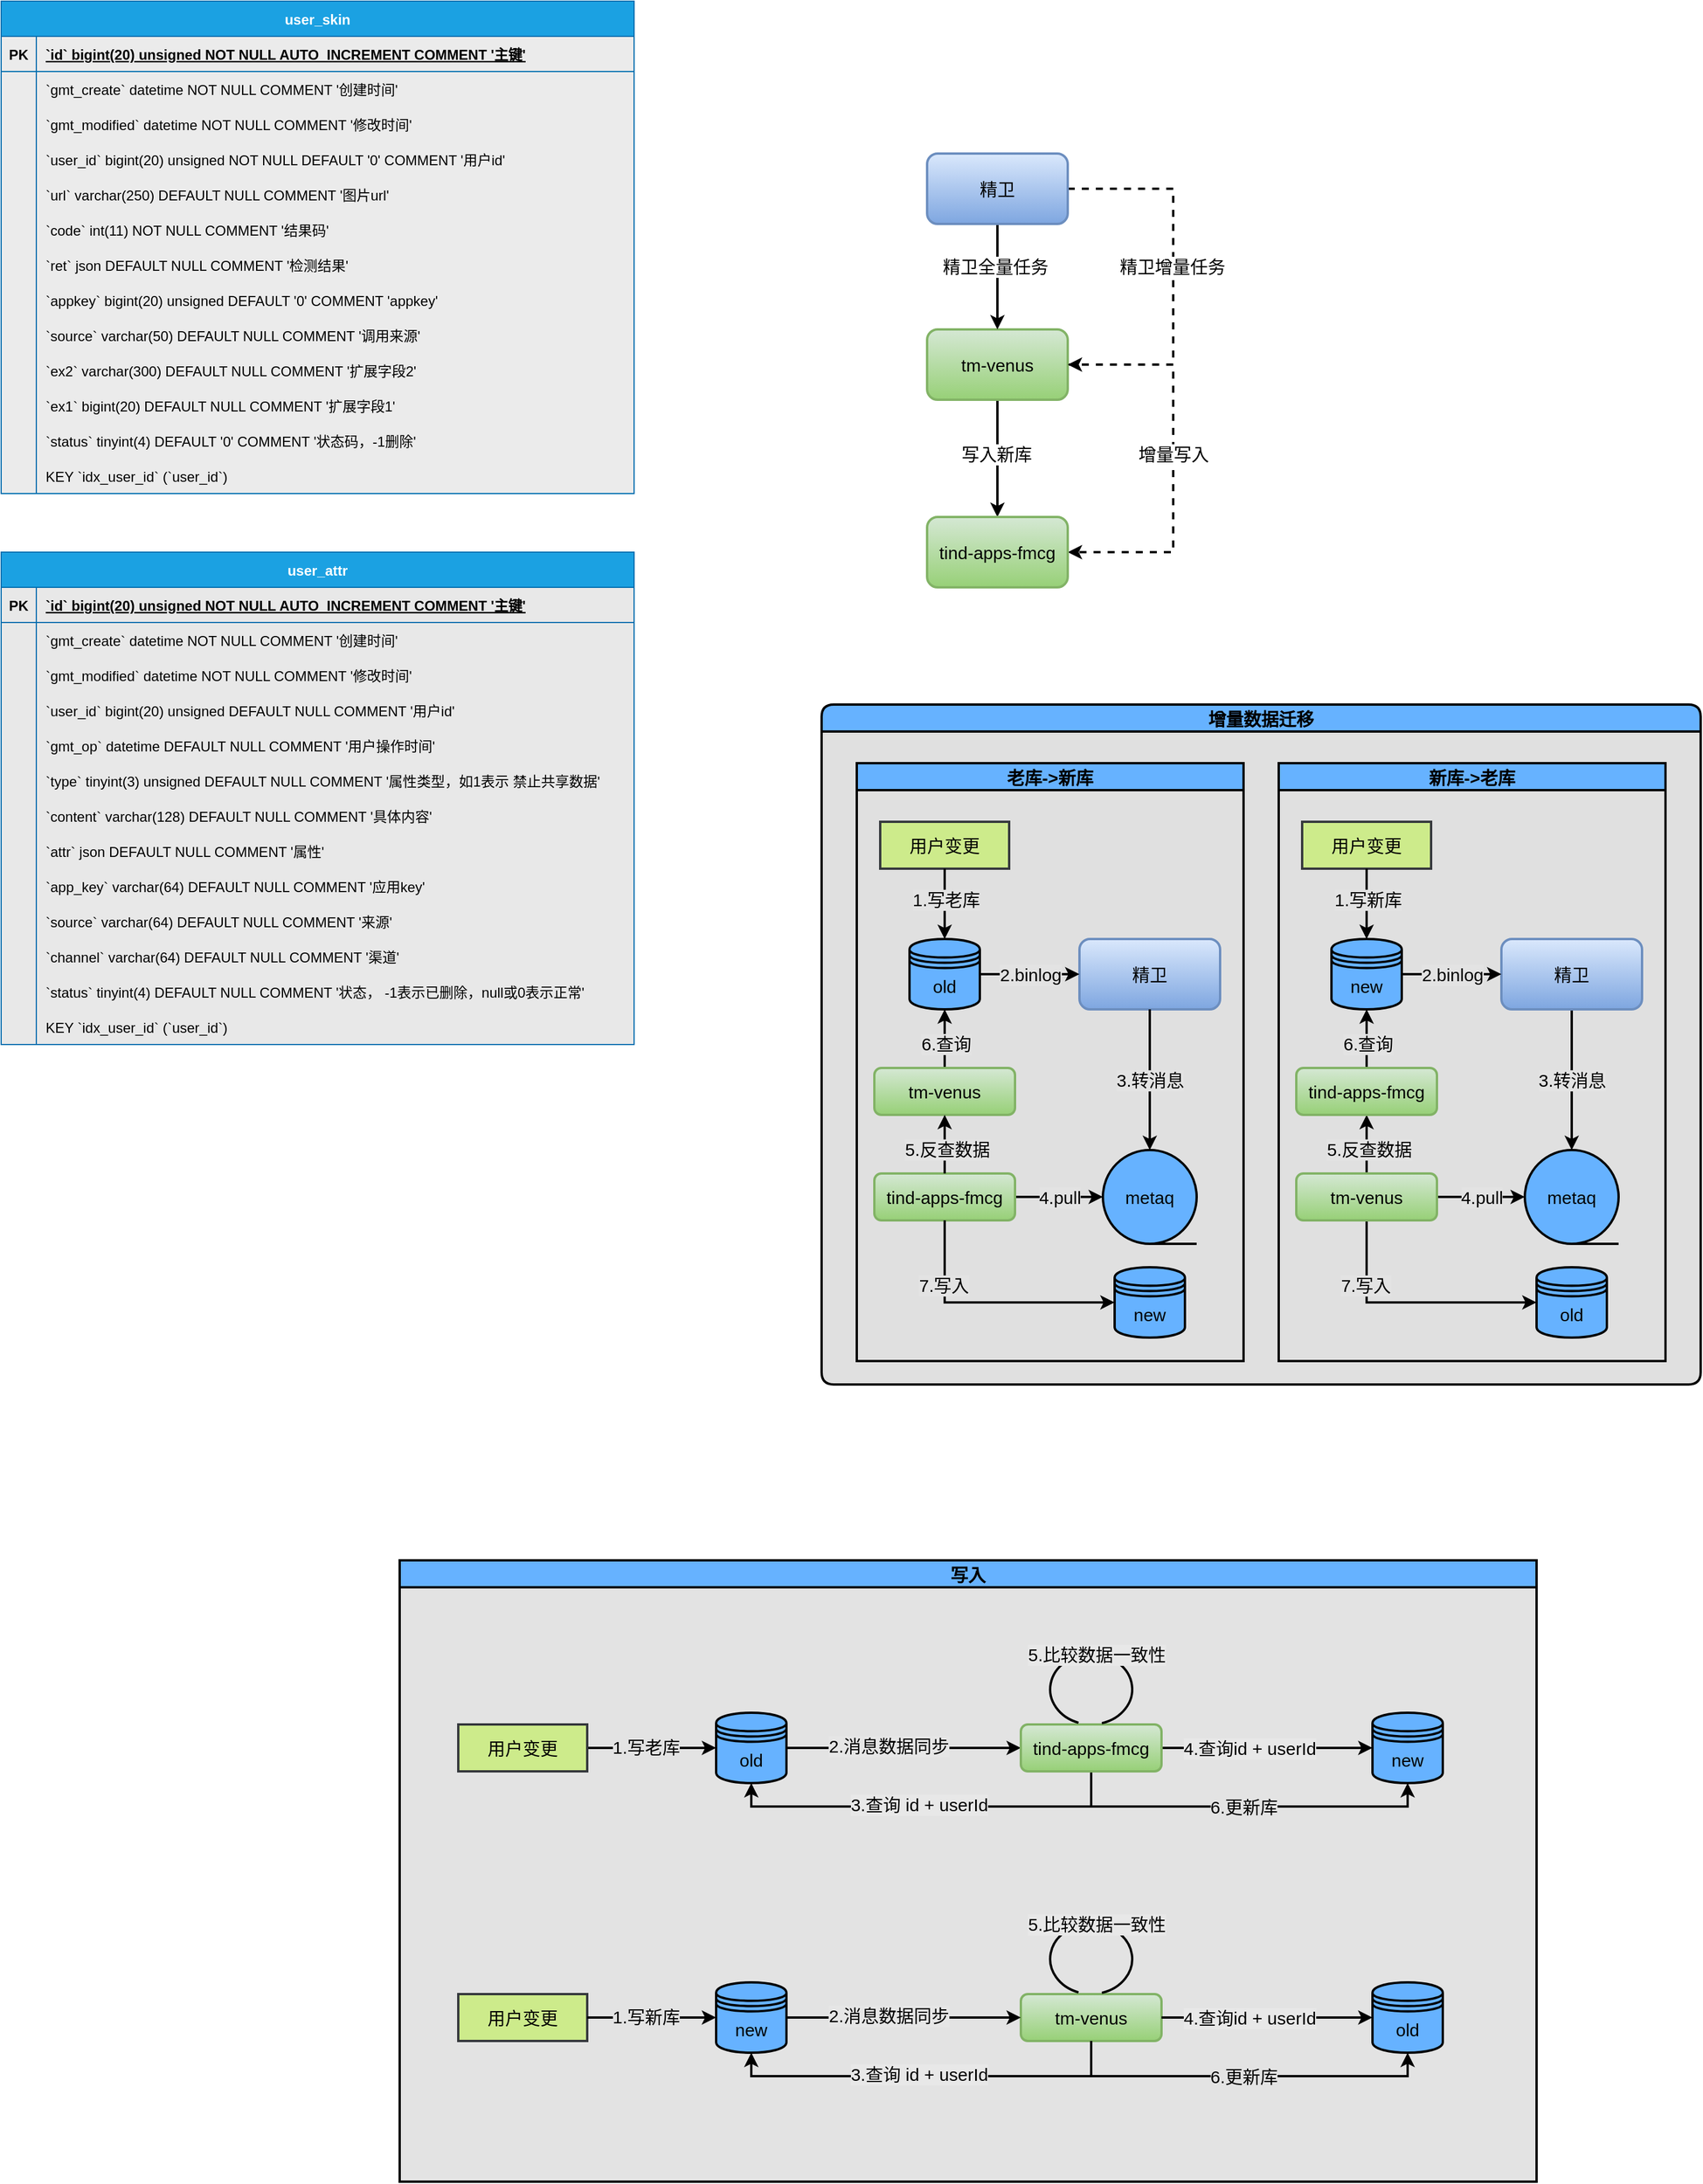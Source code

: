 <mxfile version="20.8.16" type="device"><diagram name="第 1 页" id="UVFVnEWnqxfNM4fG7P1Z"><mxGraphModel dx="2060" dy="1200" grid="1" gridSize="10" guides="1" tooltips="1" connect="1" arrows="1" fold="1" page="1" pageScale="1" pageWidth="2200" pageHeight="2920" math="0" shadow="0"><root><mxCell id="0"/><mxCell id="1" parent="0"/><mxCell id="ZS7kRVF4dnS4a9e30lrD-117" style="edgeStyle=orthogonalEdgeStyle;rounded=0;sketch=0;hachureGap=4;jiggle=2;curveFitting=1;orthogonalLoop=1;jettySize=auto;html=1;exitX=0.5;exitY=1;exitDx=0;exitDy=0;strokeWidth=2;fontFamily=Helvetica;fontSize=15;" edge="1" parent="1" source="ZS7kRVF4dnS4a9e30lrD-30" target="ZS7kRVF4dnS4a9e30lrD-115"><mxGeometry relative="1" as="geometry"/></mxCell><mxCell id="ZS7kRVF4dnS4a9e30lrD-119" value="写入新库" style="edgeLabel;html=1;align=center;verticalAlign=middle;resizable=0;points=[];fontSize=15;fontFamily=Helvetica;" vertex="1" connectable="0" parent="ZS7kRVF4dnS4a9e30lrD-117"><mxGeometry x="-0.08" y="-1" relative="1" as="geometry"><mxPoint as="offset"/></mxGeometry></mxCell><mxCell id="ZS7kRVF4dnS4a9e30lrD-126" style="edgeStyle=orthogonalEdgeStyle;rounded=0;sketch=0;hachureGap=4;jiggle=2;curveFitting=1;orthogonalLoop=1;jettySize=auto;html=1;entryX=1;entryY=0.5;entryDx=0;entryDy=0;strokeWidth=2;fontFamily=Helvetica;fontSize=15;elbow=vertical;dashed=1;" edge="1" parent="1" source="ZS7kRVF4dnS4a9e30lrD-30" target="ZS7kRVF4dnS4a9e30lrD-115"><mxGeometry relative="1" as="geometry"><Array as="points"><mxPoint x="1060" y="370"/><mxPoint x="1060" y="530"/></Array></mxGeometry></mxCell><mxCell id="ZS7kRVF4dnS4a9e30lrD-128" value="增量写入" style="edgeLabel;html=1;align=center;verticalAlign=middle;resizable=0;points=[];fontSize=15;fontFamily=Helvetica;" vertex="1" connectable="0" parent="ZS7kRVF4dnS4a9e30lrD-126"><mxGeometry x="0.029" relative="1" as="geometry"><mxPoint y="-9" as="offset"/></mxGeometry></mxCell><mxCell id="ZS7kRVF4dnS4a9e30lrD-30" value="tm-venus" style="rounded=1;whiteSpace=wrap;html=1;hachureGap=4;fontFamily=Helvetica;fontSize=15;strokeWidth=2;fillColor=#d5e8d4;gradientColor=#97d077;strokeColor=#82b366;" vertex="1" parent="1"><mxGeometry x="850" y="340" width="120" height="60" as="geometry"/></mxCell><mxCell id="ZS7kRVF4dnS4a9e30lrD-32" value="user_skin" style="shape=table;startSize=30;container=1;collapsible=1;childLayout=tableLayout;fixedRows=1;rowLines=0;fontStyle=1;align=center;resizeLast=1;swimlaneFillColor=#EBEBEB;fillStyle=auto;fillColor=#1ba1e2;fontColor=#ffffff;strokeColor=#006EAF;" vertex="1" parent="1"><mxGeometry x="60" y="60" width="540" height="420" as="geometry"/></mxCell><mxCell id="ZS7kRVF4dnS4a9e30lrD-33" value="" style="shape=tableRow;horizontal=0;startSize=0;swimlaneHead=0;swimlaneBody=0;fillColor=none;collapsible=0;dropTarget=0;points=[[0,0.5],[1,0.5]];portConstraint=eastwest;strokeColor=inherit;top=0;left=0;right=0;bottom=1;" vertex="1" parent="ZS7kRVF4dnS4a9e30lrD-32"><mxGeometry y="30" width="540" height="30" as="geometry"/></mxCell><mxCell id="ZS7kRVF4dnS4a9e30lrD-34" value="PK" style="shape=partialRectangle;overflow=hidden;connectable=0;fillColor=none;strokeColor=inherit;top=0;left=0;bottom=0;right=0;fontStyle=1;" vertex="1" parent="ZS7kRVF4dnS4a9e30lrD-33"><mxGeometry width="30" height="30" as="geometry"><mxRectangle width="30" height="30" as="alternateBounds"/></mxGeometry></mxCell><mxCell id="ZS7kRVF4dnS4a9e30lrD-35" value="`id` bigint(20) unsigned NOT NULL AUTO_INCREMENT COMMENT '主键'" style="shape=partialRectangle;overflow=hidden;connectable=0;fillColor=none;align=left;strokeColor=inherit;top=0;left=0;bottom=0;right=0;spacingLeft=6;fontStyle=5;" vertex="1" parent="ZS7kRVF4dnS4a9e30lrD-33"><mxGeometry x="30" width="510" height="30" as="geometry"><mxRectangle width="510" height="30" as="alternateBounds"/></mxGeometry></mxCell><mxCell id="ZS7kRVF4dnS4a9e30lrD-36" value="" style="shape=tableRow;horizontal=0;startSize=0;swimlaneHead=0;swimlaneBody=0;fillColor=none;collapsible=0;dropTarget=0;points=[[0,0.5],[1,0.5]];portConstraint=eastwest;strokeColor=inherit;top=0;left=0;right=0;bottom=0;" vertex="1" parent="ZS7kRVF4dnS4a9e30lrD-32"><mxGeometry y="60" width="540" height="30" as="geometry"/></mxCell><mxCell id="ZS7kRVF4dnS4a9e30lrD-37" value="" style="shape=partialRectangle;overflow=hidden;connectable=0;fillColor=none;strokeColor=inherit;top=0;left=0;bottom=0;right=0;" vertex="1" parent="ZS7kRVF4dnS4a9e30lrD-36"><mxGeometry width="30" height="30" as="geometry"><mxRectangle width="30" height="30" as="alternateBounds"/></mxGeometry></mxCell><mxCell id="ZS7kRVF4dnS4a9e30lrD-38" value="`gmt_create` datetime NOT NULL COMMENT '创建时间'" style="shape=partialRectangle;overflow=hidden;connectable=0;fillColor=none;align=left;strokeColor=inherit;top=0;left=0;bottom=0;right=0;spacingLeft=6;" vertex="1" parent="ZS7kRVF4dnS4a9e30lrD-36"><mxGeometry x="30" width="510" height="30" as="geometry"><mxRectangle width="510" height="30" as="alternateBounds"/></mxGeometry></mxCell><mxCell id="ZS7kRVF4dnS4a9e30lrD-39" value="" style="shape=tableRow;horizontal=0;startSize=0;swimlaneHead=0;swimlaneBody=0;fillColor=none;collapsible=0;dropTarget=0;points=[[0,0.5],[1,0.5]];portConstraint=eastwest;strokeColor=inherit;top=0;left=0;right=0;bottom=0;" vertex="1" parent="ZS7kRVF4dnS4a9e30lrD-32"><mxGeometry y="90" width="540" height="30" as="geometry"/></mxCell><mxCell id="ZS7kRVF4dnS4a9e30lrD-40" value="" style="shape=partialRectangle;overflow=hidden;connectable=0;fillColor=none;strokeColor=inherit;top=0;left=0;bottom=0;right=0;" vertex="1" parent="ZS7kRVF4dnS4a9e30lrD-39"><mxGeometry width="30" height="30" as="geometry"><mxRectangle width="30" height="30" as="alternateBounds"/></mxGeometry></mxCell><mxCell id="ZS7kRVF4dnS4a9e30lrD-41" value="`gmt_modified` datetime NOT NULL COMMENT '修改时间'" style="shape=partialRectangle;overflow=hidden;connectable=0;fillColor=none;align=left;strokeColor=inherit;top=0;left=0;bottom=0;right=0;spacingLeft=6;" vertex="1" parent="ZS7kRVF4dnS4a9e30lrD-39"><mxGeometry x="30" width="510" height="30" as="geometry"><mxRectangle width="510" height="30" as="alternateBounds"/></mxGeometry></mxCell><mxCell id="ZS7kRVF4dnS4a9e30lrD-42" value="" style="shape=tableRow;horizontal=0;startSize=0;swimlaneHead=0;swimlaneBody=0;fillColor=none;collapsible=0;dropTarget=0;points=[[0,0.5],[1,0.5]];portConstraint=eastwest;strokeColor=inherit;top=0;left=0;right=0;bottom=0;" vertex="1" parent="ZS7kRVF4dnS4a9e30lrD-32"><mxGeometry y="120" width="540" height="30" as="geometry"/></mxCell><mxCell id="ZS7kRVF4dnS4a9e30lrD-43" value="" style="shape=partialRectangle;overflow=hidden;connectable=0;fillColor=none;strokeColor=inherit;top=0;left=0;bottom=0;right=0;" vertex="1" parent="ZS7kRVF4dnS4a9e30lrD-42"><mxGeometry width="30" height="30" as="geometry"><mxRectangle width="30" height="30" as="alternateBounds"/></mxGeometry></mxCell><mxCell id="ZS7kRVF4dnS4a9e30lrD-44" value="`user_id` bigint(20) unsigned NOT NULL DEFAULT '0' COMMENT '用户id'" style="shape=partialRectangle;overflow=hidden;connectable=0;fillColor=none;align=left;strokeColor=inherit;top=0;left=0;bottom=0;right=0;spacingLeft=6;" vertex="1" parent="ZS7kRVF4dnS4a9e30lrD-42"><mxGeometry x="30" width="510" height="30" as="geometry"><mxRectangle width="510" height="30" as="alternateBounds"/></mxGeometry></mxCell><mxCell id="ZS7kRVF4dnS4a9e30lrD-45" value="" style="shape=tableRow;horizontal=0;startSize=0;swimlaneHead=0;swimlaneBody=0;fillColor=none;collapsible=0;dropTarget=0;points=[[0,0.5],[1,0.5]];portConstraint=eastwest;strokeColor=inherit;top=0;left=0;right=0;bottom=0;" vertex="1" parent="ZS7kRVF4dnS4a9e30lrD-32"><mxGeometry y="150" width="540" height="30" as="geometry"/></mxCell><mxCell id="ZS7kRVF4dnS4a9e30lrD-46" value="" style="shape=partialRectangle;overflow=hidden;connectable=0;fillColor=none;strokeColor=inherit;top=0;left=0;bottom=0;right=0;" vertex="1" parent="ZS7kRVF4dnS4a9e30lrD-45"><mxGeometry width="30" height="30" as="geometry"><mxRectangle width="30" height="30" as="alternateBounds"/></mxGeometry></mxCell><mxCell id="ZS7kRVF4dnS4a9e30lrD-47" value="`url` varchar(250) DEFAULT NULL COMMENT '图片url'" style="shape=partialRectangle;overflow=hidden;connectable=0;fillColor=none;align=left;strokeColor=inherit;top=0;left=0;bottom=0;right=0;spacingLeft=6;" vertex="1" parent="ZS7kRVF4dnS4a9e30lrD-45"><mxGeometry x="30" width="510" height="30" as="geometry"><mxRectangle width="510" height="30" as="alternateBounds"/></mxGeometry></mxCell><mxCell id="ZS7kRVF4dnS4a9e30lrD-48" value="" style="shape=tableRow;horizontal=0;startSize=0;swimlaneHead=0;swimlaneBody=0;fillColor=none;collapsible=0;dropTarget=0;points=[[0,0.5],[1,0.5]];portConstraint=eastwest;strokeColor=inherit;top=0;left=0;right=0;bottom=0;" vertex="1" parent="ZS7kRVF4dnS4a9e30lrD-32"><mxGeometry y="180" width="540" height="30" as="geometry"/></mxCell><mxCell id="ZS7kRVF4dnS4a9e30lrD-49" value="" style="shape=partialRectangle;overflow=hidden;connectable=0;fillColor=none;strokeColor=inherit;top=0;left=0;bottom=0;right=0;" vertex="1" parent="ZS7kRVF4dnS4a9e30lrD-48"><mxGeometry width="30" height="30" as="geometry"><mxRectangle width="30" height="30" as="alternateBounds"/></mxGeometry></mxCell><mxCell id="ZS7kRVF4dnS4a9e30lrD-50" value="`code` int(11) NOT NULL COMMENT '结果码'" style="shape=partialRectangle;overflow=hidden;connectable=0;fillColor=none;align=left;strokeColor=inherit;top=0;left=0;bottom=0;right=0;spacingLeft=6;" vertex="1" parent="ZS7kRVF4dnS4a9e30lrD-48"><mxGeometry x="30" width="510" height="30" as="geometry"><mxRectangle width="510" height="30" as="alternateBounds"/></mxGeometry></mxCell><mxCell id="ZS7kRVF4dnS4a9e30lrD-51" value="" style="shape=tableRow;horizontal=0;startSize=0;swimlaneHead=0;swimlaneBody=0;fillColor=none;collapsible=0;dropTarget=0;points=[[0,0.5],[1,0.5]];portConstraint=eastwest;strokeColor=inherit;top=0;left=0;right=0;bottom=0;" vertex="1" parent="ZS7kRVF4dnS4a9e30lrD-32"><mxGeometry y="210" width="540" height="30" as="geometry"/></mxCell><mxCell id="ZS7kRVF4dnS4a9e30lrD-52" value="" style="shape=partialRectangle;overflow=hidden;connectable=0;fillColor=none;strokeColor=inherit;top=0;left=0;bottom=0;right=0;" vertex="1" parent="ZS7kRVF4dnS4a9e30lrD-51"><mxGeometry width="30" height="30" as="geometry"><mxRectangle width="30" height="30" as="alternateBounds"/></mxGeometry></mxCell><mxCell id="ZS7kRVF4dnS4a9e30lrD-53" value="`ret` json DEFAULT NULL COMMENT '检测结果'" style="shape=partialRectangle;overflow=hidden;connectable=0;fillColor=none;align=left;strokeColor=inherit;top=0;left=0;bottom=0;right=0;spacingLeft=6;" vertex="1" parent="ZS7kRVF4dnS4a9e30lrD-51"><mxGeometry x="30" width="510" height="30" as="geometry"><mxRectangle width="510" height="30" as="alternateBounds"/></mxGeometry></mxCell><mxCell id="ZS7kRVF4dnS4a9e30lrD-54" value="" style="shape=tableRow;horizontal=0;startSize=0;swimlaneHead=0;swimlaneBody=0;fillColor=none;collapsible=0;dropTarget=0;points=[[0,0.5],[1,0.5]];portConstraint=eastwest;strokeColor=inherit;top=0;left=0;right=0;bottom=0;" vertex="1" parent="ZS7kRVF4dnS4a9e30lrD-32"><mxGeometry y="240" width="540" height="30" as="geometry"/></mxCell><mxCell id="ZS7kRVF4dnS4a9e30lrD-55" value="" style="shape=partialRectangle;overflow=hidden;connectable=0;fillColor=none;strokeColor=inherit;top=0;left=0;bottom=0;right=0;" vertex="1" parent="ZS7kRVF4dnS4a9e30lrD-54"><mxGeometry width="30" height="30" as="geometry"><mxRectangle width="30" height="30" as="alternateBounds"/></mxGeometry></mxCell><mxCell id="ZS7kRVF4dnS4a9e30lrD-56" value="`appkey` bigint(20) unsigned DEFAULT '0' COMMENT 'appkey'" style="shape=partialRectangle;overflow=hidden;connectable=0;fillColor=none;align=left;strokeColor=inherit;top=0;left=0;bottom=0;right=0;spacingLeft=6;" vertex="1" parent="ZS7kRVF4dnS4a9e30lrD-54"><mxGeometry x="30" width="510" height="30" as="geometry"><mxRectangle width="510" height="30" as="alternateBounds"/></mxGeometry></mxCell><mxCell id="ZS7kRVF4dnS4a9e30lrD-57" value="" style="shape=tableRow;horizontal=0;startSize=0;swimlaneHead=0;swimlaneBody=0;fillColor=none;collapsible=0;dropTarget=0;points=[[0,0.5],[1,0.5]];portConstraint=eastwest;strokeColor=inherit;top=0;left=0;right=0;bottom=0;" vertex="1" parent="ZS7kRVF4dnS4a9e30lrD-32"><mxGeometry y="270" width="540" height="30" as="geometry"/></mxCell><mxCell id="ZS7kRVF4dnS4a9e30lrD-58" value="" style="shape=partialRectangle;overflow=hidden;connectable=0;fillColor=none;strokeColor=inherit;top=0;left=0;bottom=0;right=0;" vertex="1" parent="ZS7kRVF4dnS4a9e30lrD-57"><mxGeometry width="30" height="30" as="geometry"><mxRectangle width="30" height="30" as="alternateBounds"/></mxGeometry></mxCell><mxCell id="ZS7kRVF4dnS4a9e30lrD-59" value="`source` varchar(50) DEFAULT NULL COMMENT '调用来源'" style="shape=partialRectangle;overflow=hidden;connectable=0;fillColor=none;align=left;strokeColor=inherit;top=0;left=0;bottom=0;right=0;spacingLeft=6;" vertex="1" parent="ZS7kRVF4dnS4a9e30lrD-57"><mxGeometry x="30" width="510" height="30" as="geometry"><mxRectangle width="510" height="30" as="alternateBounds"/></mxGeometry></mxCell><mxCell id="ZS7kRVF4dnS4a9e30lrD-60" value="" style="shape=tableRow;horizontal=0;startSize=0;swimlaneHead=0;swimlaneBody=0;fillColor=none;collapsible=0;dropTarget=0;points=[[0,0.5],[1,0.5]];portConstraint=eastwest;strokeColor=inherit;top=0;left=0;right=0;bottom=0;" vertex="1" parent="ZS7kRVF4dnS4a9e30lrD-32"><mxGeometry y="300" width="540" height="30" as="geometry"/></mxCell><mxCell id="ZS7kRVF4dnS4a9e30lrD-61" value="" style="shape=partialRectangle;overflow=hidden;connectable=0;fillColor=none;strokeColor=inherit;top=0;left=0;bottom=0;right=0;" vertex="1" parent="ZS7kRVF4dnS4a9e30lrD-60"><mxGeometry width="30" height="30" as="geometry"><mxRectangle width="30" height="30" as="alternateBounds"/></mxGeometry></mxCell><mxCell id="ZS7kRVF4dnS4a9e30lrD-62" value="`ex2` varchar(300) DEFAULT NULL COMMENT '扩展字段2'" style="shape=partialRectangle;overflow=hidden;connectable=0;fillColor=none;align=left;strokeColor=inherit;top=0;left=0;bottom=0;right=0;spacingLeft=6;" vertex="1" parent="ZS7kRVF4dnS4a9e30lrD-60"><mxGeometry x="30" width="510" height="30" as="geometry"><mxRectangle width="510" height="30" as="alternateBounds"/></mxGeometry></mxCell><mxCell id="ZS7kRVF4dnS4a9e30lrD-63" value="" style="shape=tableRow;horizontal=0;startSize=0;swimlaneHead=0;swimlaneBody=0;fillColor=none;collapsible=0;dropTarget=0;points=[[0,0.5],[1,0.5]];portConstraint=eastwest;strokeColor=inherit;top=0;left=0;right=0;bottom=0;" vertex="1" parent="ZS7kRVF4dnS4a9e30lrD-32"><mxGeometry y="330" width="540" height="30" as="geometry"/></mxCell><mxCell id="ZS7kRVF4dnS4a9e30lrD-64" value="" style="shape=partialRectangle;overflow=hidden;connectable=0;fillColor=none;strokeColor=inherit;top=0;left=0;bottom=0;right=0;" vertex="1" parent="ZS7kRVF4dnS4a9e30lrD-63"><mxGeometry width="30" height="30" as="geometry"><mxRectangle width="30" height="30" as="alternateBounds"/></mxGeometry></mxCell><mxCell id="ZS7kRVF4dnS4a9e30lrD-65" value="`ex1` bigint(20) DEFAULT NULL COMMENT '扩展字段1'" style="shape=partialRectangle;overflow=hidden;connectable=0;fillColor=none;align=left;strokeColor=inherit;top=0;left=0;bottom=0;right=0;spacingLeft=6;" vertex="1" parent="ZS7kRVF4dnS4a9e30lrD-63"><mxGeometry x="30" width="510" height="30" as="geometry"><mxRectangle width="510" height="30" as="alternateBounds"/></mxGeometry></mxCell><mxCell id="ZS7kRVF4dnS4a9e30lrD-66" value="" style="shape=tableRow;horizontal=0;startSize=0;swimlaneHead=0;swimlaneBody=0;fillColor=none;collapsible=0;dropTarget=0;points=[[0,0.5],[1,0.5]];portConstraint=eastwest;strokeColor=inherit;top=0;left=0;right=0;bottom=0;" vertex="1" parent="ZS7kRVF4dnS4a9e30lrD-32"><mxGeometry y="360" width="540" height="30" as="geometry"/></mxCell><mxCell id="ZS7kRVF4dnS4a9e30lrD-67" value="" style="shape=partialRectangle;overflow=hidden;connectable=0;fillColor=none;strokeColor=inherit;top=0;left=0;bottom=0;right=0;" vertex="1" parent="ZS7kRVF4dnS4a9e30lrD-66"><mxGeometry width="30" height="30" as="geometry"><mxRectangle width="30" height="30" as="alternateBounds"/></mxGeometry></mxCell><mxCell id="ZS7kRVF4dnS4a9e30lrD-68" value="`status` tinyint(4) DEFAULT '0' COMMENT '状态码，-1删除'" style="shape=partialRectangle;overflow=hidden;connectable=0;fillColor=none;align=left;strokeColor=inherit;top=0;left=0;bottom=0;right=0;spacingLeft=6;" vertex="1" parent="ZS7kRVF4dnS4a9e30lrD-66"><mxGeometry x="30" width="510" height="30" as="geometry"><mxRectangle width="510" height="30" as="alternateBounds"/></mxGeometry></mxCell><mxCell id="ZS7kRVF4dnS4a9e30lrD-69" value="" style="shape=tableRow;horizontal=0;startSize=0;swimlaneHead=0;swimlaneBody=0;fillColor=none;collapsible=0;dropTarget=0;points=[[0,0.5],[1,0.5]];portConstraint=eastwest;strokeColor=inherit;top=0;left=0;right=0;bottom=0;" vertex="1" parent="ZS7kRVF4dnS4a9e30lrD-32"><mxGeometry y="390" width="540" height="30" as="geometry"/></mxCell><mxCell id="ZS7kRVF4dnS4a9e30lrD-70" value="" style="shape=partialRectangle;overflow=hidden;connectable=0;fillColor=none;strokeColor=inherit;top=0;left=0;bottom=0;right=0;" vertex="1" parent="ZS7kRVF4dnS4a9e30lrD-69"><mxGeometry width="30" height="30" as="geometry"><mxRectangle width="30" height="30" as="alternateBounds"/></mxGeometry></mxCell><mxCell id="ZS7kRVF4dnS4a9e30lrD-71" value="KEY `idx_user_id` (`user_id`)" style="shape=partialRectangle;overflow=hidden;connectable=0;fillColor=none;align=left;strokeColor=inherit;top=0;left=0;bottom=0;right=0;spacingLeft=6;" vertex="1" parent="ZS7kRVF4dnS4a9e30lrD-69"><mxGeometry x="30" width="510" height="30" as="geometry"><mxRectangle width="510" height="30" as="alternateBounds"/></mxGeometry></mxCell><mxCell id="ZS7kRVF4dnS4a9e30lrD-73" value="user_attr" style="shape=table;startSize=30;container=1;collapsible=1;childLayout=tableLayout;fixedRows=1;rowLines=0;fontStyle=1;align=center;resizeLast=1;fillColor=#1ba1e2;fontColor=#ffffff;strokeColor=#006EAF;swimlaneFillColor=#E8E8E8;" vertex="1" parent="1"><mxGeometry x="60" y="530" width="540" height="420" as="geometry"/></mxCell><mxCell id="ZS7kRVF4dnS4a9e30lrD-74" value="" style="shape=tableRow;horizontal=0;startSize=0;swimlaneHead=0;swimlaneBody=0;fillColor=none;collapsible=0;dropTarget=0;points=[[0,0.5],[1,0.5]];portConstraint=eastwest;strokeColor=inherit;top=0;left=0;right=0;bottom=1;" vertex="1" parent="ZS7kRVF4dnS4a9e30lrD-73"><mxGeometry y="30" width="540" height="30" as="geometry"/></mxCell><mxCell id="ZS7kRVF4dnS4a9e30lrD-75" value="PK" style="shape=partialRectangle;overflow=hidden;connectable=0;fillColor=none;strokeColor=inherit;top=0;left=0;bottom=0;right=0;fontStyle=1;" vertex="1" parent="ZS7kRVF4dnS4a9e30lrD-74"><mxGeometry width="30" height="30" as="geometry"><mxRectangle width="30" height="30" as="alternateBounds"/></mxGeometry></mxCell><mxCell id="ZS7kRVF4dnS4a9e30lrD-76" value="`id` bigint(20) unsigned NOT NULL AUTO_INCREMENT COMMENT '主键'" style="shape=partialRectangle;overflow=hidden;connectable=0;fillColor=none;align=left;strokeColor=inherit;top=0;left=0;bottom=0;right=0;spacingLeft=6;fontStyle=5;" vertex="1" parent="ZS7kRVF4dnS4a9e30lrD-74"><mxGeometry x="30" width="510" height="30" as="geometry"><mxRectangle width="510" height="30" as="alternateBounds"/></mxGeometry></mxCell><mxCell id="ZS7kRVF4dnS4a9e30lrD-77" value="" style="shape=tableRow;horizontal=0;startSize=0;swimlaneHead=0;swimlaneBody=0;fillColor=none;collapsible=0;dropTarget=0;points=[[0,0.5],[1,0.5]];portConstraint=eastwest;strokeColor=inherit;top=0;left=0;right=0;bottom=0;" vertex="1" parent="ZS7kRVF4dnS4a9e30lrD-73"><mxGeometry y="60" width="540" height="30" as="geometry"/></mxCell><mxCell id="ZS7kRVF4dnS4a9e30lrD-78" value="" style="shape=partialRectangle;overflow=hidden;connectable=0;fillColor=none;strokeColor=inherit;top=0;left=0;bottom=0;right=0;" vertex="1" parent="ZS7kRVF4dnS4a9e30lrD-77"><mxGeometry width="30" height="30" as="geometry"><mxRectangle width="30" height="30" as="alternateBounds"/></mxGeometry></mxCell><mxCell id="ZS7kRVF4dnS4a9e30lrD-79" value="`gmt_create` datetime NOT NULL COMMENT '创建时间'" style="shape=partialRectangle;overflow=hidden;connectable=0;fillColor=none;align=left;strokeColor=inherit;top=0;left=0;bottom=0;right=0;spacingLeft=6;" vertex="1" parent="ZS7kRVF4dnS4a9e30lrD-77"><mxGeometry x="30" width="510" height="30" as="geometry"><mxRectangle width="510" height="30" as="alternateBounds"/></mxGeometry></mxCell><mxCell id="ZS7kRVF4dnS4a9e30lrD-80" value="" style="shape=tableRow;horizontal=0;startSize=0;swimlaneHead=0;swimlaneBody=0;fillColor=none;collapsible=0;dropTarget=0;points=[[0,0.5],[1,0.5]];portConstraint=eastwest;strokeColor=inherit;top=0;left=0;right=0;bottom=0;" vertex="1" parent="ZS7kRVF4dnS4a9e30lrD-73"><mxGeometry y="90" width="540" height="30" as="geometry"/></mxCell><mxCell id="ZS7kRVF4dnS4a9e30lrD-81" value="" style="shape=partialRectangle;overflow=hidden;connectable=0;fillColor=none;strokeColor=inherit;top=0;left=0;bottom=0;right=0;" vertex="1" parent="ZS7kRVF4dnS4a9e30lrD-80"><mxGeometry width="30" height="30" as="geometry"><mxRectangle width="30" height="30" as="alternateBounds"/></mxGeometry></mxCell><mxCell id="ZS7kRVF4dnS4a9e30lrD-82" value="`gmt_modified` datetime NOT NULL COMMENT '修改时间'" style="shape=partialRectangle;overflow=hidden;connectable=0;fillColor=none;align=left;strokeColor=inherit;top=0;left=0;bottom=0;right=0;spacingLeft=6;" vertex="1" parent="ZS7kRVF4dnS4a9e30lrD-80"><mxGeometry x="30" width="510" height="30" as="geometry"><mxRectangle width="510" height="30" as="alternateBounds"/></mxGeometry></mxCell><mxCell id="ZS7kRVF4dnS4a9e30lrD-83" value="" style="shape=tableRow;horizontal=0;startSize=0;swimlaneHead=0;swimlaneBody=0;fillColor=none;collapsible=0;dropTarget=0;points=[[0,0.5],[1,0.5]];portConstraint=eastwest;strokeColor=inherit;top=0;left=0;right=0;bottom=0;" vertex="1" parent="ZS7kRVF4dnS4a9e30lrD-73"><mxGeometry y="120" width="540" height="30" as="geometry"/></mxCell><mxCell id="ZS7kRVF4dnS4a9e30lrD-84" value="" style="shape=partialRectangle;overflow=hidden;connectable=0;fillColor=none;strokeColor=inherit;top=0;left=0;bottom=0;right=0;" vertex="1" parent="ZS7kRVF4dnS4a9e30lrD-83"><mxGeometry width="30" height="30" as="geometry"><mxRectangle width="30" height="30" as="alternateBounds"/></mxGeometry></mxCell><mxCell id="ZS7kRVF4dnS4a9e30lrD-85" value="`user_id` bigint(20) unsigned DEFAULT NULL COMMENT '用户id'" style="shape=partialRectangle;overflow=hidden;connectable=0;fillColor=none;align=left;strokeColor=inherit;top=0;left=0;bottom=0;right=0;spacingLeft=6;" vertex="1" parent="ZS7kRVF4dnS4a9e30lrD-83"><mxGeometry x="30" width="510" height="30" as="geometry"><mxRectangle width="510" height="30" as="alternateBounds"/></mxGeometry></mxCell><mxCell id="ZS7kRVF4dnS4a9e30lrD-86" value="" style="shape=tableRow;horizontal=0;startSize=0;swimlaneHead=0;swimlaneBody=0;fillColor=none;collapsible=0;dropTarget=0;points=[[0,0.5],[1,0.5]];portConstraint=eastwest;strokeColor=inherit;top=0;left=0;right=0;bottom=0;" vertex="1" parent="ZS7kRVF4dnS4a9e30lrD-73"><mxGeometry y="150" width="540" height="30" as="geometry"/></mxCell><mxCell id="ZS7kRVF4dnS4a9e30lrD-87" value="" style="shape=partialRectangle;overflow=hidden;connectable=0;fillColor=none;strokeColor=inherit;top=0;left=0;bottom=0;right=0;" vertex="1" parent="ZS7kRVF4dnS4a9e30lrD-86"><mxGeometry width="30" height="30" as="geometry"><mxRectangle width="30" height="30" as="alternateBounds"/></mxGeometry></mxCell><mxCell id="ZS7kRVF4dnS4a9e30lrD-88" value="`gmt_op` datetime DEFAULT NULL COMMENT '用户操作时间'" style="shape=partialRectangle;overflow=hidden;connectable=0;fillColor=none;align=left;strokeColor=inherit;top=0;left=0;bottom=0;right=0;spacingLeft=6;" vertex="1" parent="ZS7kRVF4dnS4a9e30lrD-86"><mxGeometry x="30" width="510" height="30" as="geometry"><mxRectangle width="510" height="30" as="alternateBounds"/></mxGeometry></mxCell><mxCell id="ZS7kRVF4dnS4a9e30lrD-89" value="" style="shape=tableRow;horizontal=0;startSize=0;swimlaneHead=0;swimlaneBody=0;fillColor=none;collapsible=0;dropTarget=0;points=[[0,0.5],[1,0.5]];portConstraint=eastwest;strokeColor=inherit;top=0;left=0;right=0;bottom=0;" vertex="1" parent="ZS7kRVF4dnS4a9e30lrD-73"><mxGeometry y="180" width="540" height="30" as="geometry"/></mxCell><mxCell id="ZS7kRVF4dnS4a9e30lrD-90" value="" style="shape=partialRectangle;overflow=hidden;connectable=0;fillColor=none;strokeColor=inherit;top=0;left=0;bottom=0;right=0;" vertex="1" parent="ZS7kRVF4dnS4a9e30lrD-89"><mxGeometry width="30" height="30" as="geometry"><mxRectangle width="30" height="30" as="alternateBounds"/></mxGeometry></mxCell><mxCell id="ZS7kRVF4dnS4a9e30lrD-91" value="`type` tinyint(3) unsigned DEFAULT NULL COMMENT '属性类型，如1表示 禁止共享数据'" style="shape=partialRectangle;overflow=hidden;connectable=0;fillColor=none;align=left;strokeColor=inherit;top=0;left=0;bottom=0;right=0;spacingLeft=6;" vertex="1" parent="ZS7kRVF4dnS4a9e30lrD-89"><mxGeometry x="30" width="510" height="30" as="geometry"><mxRectangle width="510" height="30" as="alternateBounds"/></mxGeometry></mxCell><mxCell id="ZS7kRVF4dnS4a9e30lrD-92" value="" style="shape=tableRow;horizontal=0;startSize=0;swimlaneHead=0;swimlaneBody=0;fillColor=none;collapsible=0;dropTarget=0;points=[[0,0.5],[1,0.5]];portConstraint=eastwest;strokeColor=inherit;top=0;left=0;right=0;bottom=0;" vertex="1" parent="ZS7kRVF4dnS4a9e30lrD-73"><mxGeometry y="210" width="540" height="30" as="geometry"/></mxCell><mxCell id="ZS7kRVF4dnS4a9e30lrD-93" value="" style="shape=partialRectangle;overflow=hidden;connectable=0;fillColor=none;strokeColor=inherit;top=0;left=0;bottom=0;right=0;" vertex="1" parent="ZS7kRVF4dnS4a9e30lrD-92"><mxGeometry width="30" height="30" as="geometry"><mxRectangle width="30" height="30" as="alternateBounds"/></mxGeometry></mxCell><mxCell id="ZS7kRVF4dnS4a9e30lrD-94" value="`content` varchar(128) DEFAULT NULL COMMENT '具体内容'" style="shape=partialRectangle;overflow=hidden;connectable=0;fillColor=none;align=left;strokeColor=inherit;top=0;left=0;bottom=0;right=0;spacingLeft=6;" vertex="1" parent="ZS7kRVF4dnS4a9e30lrD-92"><mxGeometry x="30" width="510" height="30" as="geometry"><mxRectangle width="510" height="30" as="alternateBounds"/></mxGeometry></mxCell><mxCell id="ZS7kRVF4dnS4a9e30lrD-95" value="" style="shape=tableRow;horizontal=0;startSize=0;swimlaneHead=0;swimlaneBody=0;fillColor=none;collapsible=0;dropTarget=0;points=[[0,0.5],[1,0.5]];portConstraint=eastwest;strokeColor=inherit;top=0;left=0;right=0;bottom=0;" vertex="1" parent="ZS7kRVF4dnS4a9e30lrD-73"><mxGeometry y="240" width="540" height="30" as="geometry"/></mxCell><mxCell id="ZS7kRVF4dnS4a9e30lrD-96" value="" style="shape=partialRectangle;overflow=hidden;connectable=0;fillColor=none;strokeColor=inherit;top=0;left=0;bottom=0;right=0;" vertex="1" parent="ZS7kRVF4dnS4a9e30lrD-95"><mxGeometry width="30" height="30" as="geometry"><mxRectangle width="30" height="30" as="alternateBounds"/></mxGeometry></mxCell><mxCell id="ZS7kRVF4dnS4a9e30lrD-97" value="`attr` json DEFAULT NULL COMMENT '属性'" style="shape=partialRectangle;overflow=hidden;connectable=0;fillColor=none;align=left;strokeColor=inherit;top=0;left=0;bottom=0;right=0;spacingLeft=6;" vertex="1" parent="ZS7kRVF4dnS4a9e30lrD-95"><mxGeometry x="30" width="510" height="30" as="geometry"><mxRectangle width="510" height="30" as="alternateBounds"/></mxGeometry></mxCell><mxCell id="ZS7kRVF4dnS4a9e30lrD-98" value="" style="shape=tableRow;horizontal=0;startSize=0;swimlaneHead=0;swimlaneBody=0;fillColor=none;collapsible=0;dropTarget=0;points=[[0,0.5],[1,0.5]];portConstraint=eastwest;strokeColor=inherit;top=0;left=0;right=0;bottom=0;" vertex="1" parent="ZS7kRVF4dnS4a9e30lrD-73"><mxGeometry y="270" width="540" height="30" as="geometry"/></mxCell><mxCell id="ZS7kRVF4dnS4a9e30lrD-99" value="" style="shape=partialRectangle;overflow=hidden;connectable=0;fillColor=none;strokeColor=inherit;top=0;left=0;bottom=0;right=0;" vertex="1" parent="ZS7kRVF4dnS4a9e30lrD-98"><mxGeometry width="30" height="30" as="geometry"><mxRectangle width="30" height="30" as="alternateBounds"/></mxGeometry></mxCell><mxCell id="ZS7kRVF4dnS4a9e30lrD-100" value="`app_key` varchar(64) DEFAULT NULL COMMENT '应用key'" style="shape=partialRectangle;overflow=hidden;connectable=0;fillColor=none;align=left;strokeColor=inherit;top=0;left=0;bottom=0;right=0;spacingLeft=6;" vertex="1" parent="ZS7kRVF4dnS4a9e30lrD-98"><mxGeometry x="30" width="510" height="30" as="geometry"><mxRectangle width="510" height="30" as="alternateBounds"/></mxGeometry></mxCell><mxCell id="ZS7kRVF4dnS4a9e30lrD-101" value="" style="shape=tableRow;horizontal=0;startSize=0;swimlaneHead=0;swimlaneBody=0;fillColor=none;collapsible=0;dropTarget=0;points=[[0,0.5],[1,0.5]];portConstraint=eastwest;strokeColor=inherit;top=0;left=0;right=0;bottom=0;" vertex="1" parent="ZS7kRVF4dnS4a9e30lrD-73"><mxGeometry y="300" width="540" height="30" as="geometry"/></mxCell><mxCell id="ZS7kRVF4dnS4a9e30lrD-102" value="" style="shape=partialRectangle;overflow=hidden;connectable=0;fillColor=none;strokeColor=inherit;top=0;left=0;bottom=0;right=0;" vertex="1" parent="ZS7kRVF4dnS4a9e30lrD-101"><mxGeometry width="30" height="30" as="geometry"><mxRectangle width="30" height="30" as="alternateBounds"/></mxGeometry></mxCell><mxCell id="ZS7kRVF4dnS4a9e30lrD-103" value="`source` varchar(64) DEFAULT NULL COMMENT '来源'" style="shape=partialRectangle;overflow=hidden;connectable=0;fillColor=none;align=left;strokeColor=inherit;top=0;left=0;bottom=0;right=0;spacingLeft=6;" vertex="1" parent="ZS7kRVF4dnS4a9e30lrD-101"><mxGeometry x="30" width="510" height="30" as="geometry"><mxRectangle width="510" height="30" as="alternateBounds"/></mxGeometry></mxCell><mxCell id="ZS7kRVF4dnS4a9e30lrD-104" value="" style="shape=tableRow;horizontal=0;startSize=0;swimlaneHead=0;swimlaneBody=0;fillColor=none;collapsible=0;dropTarget=0;points=[[0,0.5],[1,0.5]];portConstraint=eastwest;strokeColor=inherit;top=0;left=0;right=0;bottom=0;" vertex="1" parent="ZS7kRVF4dnS4a9e30lrD-73"><mxGeometry y="330" width="540" height="30" as="geometry"/></mxCell><mxCell id="ZS7kRVF4dnS4a9e30lrD-105" value="" style="shape=partialRectangle;overflow=hidden;connectable=0;fillColor=none;strokeColor=inherit;top=0;left=0;bottom=0;right=0;" vertex="1" parent="ZS7kRVF4dnS4a9e30lrD-104"><mxGeometry width="30" height="30" as="geometry"><mxRectangle width="30" height="30" as="alternateBounds"/></mxGeometry></mxCell><mxCell id="ZS7kRVF4dnS4a9e30lrD-106" value="`channel` varchar(64) DEFAULT NULL COMMENT '渠道'" style="shape=partialRectangle;overflow=hidden;connectable=0;fillColor=none;align=left;strokeColor=inherit;top=0;left=0;bottom=0;right=0;spacingLeft=6;" vertex="1" parent="ZS7kRVF4dnS4a9e30lrD-104"><mxGeometry x="30" width="510" height="30" as="geometry"><mxRectangle width="510" height="30" as="alternateBounds"/></mxGeometry></mxCell><mxCell id="ZS7kRVF4dnS4a9e30lrD-107" value="" style="shape=tableRow;horizontal=0;startSize=0;swimlaneHead=0;swimlaneBody=0;fillColor=none;collapsible=0;dropTarget=0;points=[[0,0.5],[1,0.5]];portConstraint=eastwest;strokeColor=inherit;top=0;left=0;right=0;bottom=0;" vertex="1" parent="ZS7kRVF4dnS4a9e30lrD-73"><mxGeometry y="360" width="540" height="30" as="geometry"/></mxCell><mxCell id="ZS7kRVF4dnS4a9e30lrD-108" value="" style="shape=partialRectangle;overflow=hidden;connectable=0;fillColor=none;strokeColor=inherit;top=0;left=0;bottom=0;right=0;" vertex="1" parent="ZS7kRVF4dnS4a9e30lrD-107"><mxGeometry width="30" height="30" as="geometry"><mxRectangle width="30" height="30" as="alternateBounds"/></mxGeometry></mxCell><mxCell id="ZS7kRVF4dnS4a9e30lrD-109" value="`status` tinyint(4) DEFAULT NULL COMMENT '状态， -1表示已删除，null或0表示正常'" style="shape=partialRectangle;overflow=hidden;connectable=0;fillColor=none;align=left;strokeColor=inherit;top=0;left=0;bottom=0;right=0;spacingLeft=6;" vertex="1" parent="ZS7kRVF4dnS4a9e30lrD-107"><mxGeometry x="30" width="510" height="30" as="geometry"><mxRectangle width="510" height="30" as="alternateBounds"/></mxGeometry></mxCell><mxCell id="ZS7kRVF4dnS4a9e30lrD-110" value="" style="shape=tableRow;horizontal=0;startSize=0;swimlaneHead=0;swimlaneBody=0;fillColor=none;collapsible=0;dropTarget=0;points=[[0,0.5],[1,0.5]];portConstraint=eastwest;strokeColor=inherit;top=0;left=0;right=0;bottom=0;" vertex="1" parent="ZS7kRVF4dnS4a9e30lrD-73"><mxGeometry y="390" width="540" height="30" as="geometry"/></mxCell><mxCell id="ZS7kRVF4dnS4a9e30lrD-111" value="" style="shape=partialRectangle;overflow=hidden;connectable=0;fillColor=none;strokeColor=inherit;top=0;left=0;bottom=0;right=0;" vertex="1" parent="ZS7kRVF4dnS4a9e30lrD-110"><mxGeometry width="30" height="30" as="geometry"><mxRectangle width="30" height="30" as="alternateBounds"/></mxGeometry></mxCell><mxCell id="ZS7kRVF4dnS4a9e30lrD-112" value="KEY `idx_user_id` (`user_id`)" style="shape=partialRectangle;overflow=hidden;connectable=0;fillColor=none;align=left;strokeColor=inherit;top=0;left=0;bottom=0;right=0;spacingLeft=6;" vertex="1" parent="ZS7kRVF4dnS4a9e30lrD-110"><mxGeometry x="30" width="510" height="30" as="geometry"><mxRectangle width="510" height="30" as="alternateBounds"/></mxGeometry></mxCell><mxCell id="ZS7kRVF4dnS4a9e30lrD-116" style="edgeStyle=orthogonalEdgeStyle;rounded=0;hachureGap=4;orthogonalLoop=1;jettySize=auto;html=1;exitX=0.5;exitY=1;exitDx=0;exitDy=0;entryX=0.5;entryY=0;entryDx=0;entryDy=0;fontFamily=Helvetica;fontSize=15;strokeWidth=2;" edge="1" parent="1" source="ZS7kRVF4dnS4a9e30lrD-114" target="ZS7kRVF4dnS4a9e30lrD-30"><mxGeometry relative="1" as="geometry"/></mxCell><mxCell id="ZS7kRVF4dnS4a9e30lrD-118" value="精卫全量任务" style="edgeLabel;html=1;align=center;verticalAlign=middle;resizable=0;points=[];fontSize=15;fontFamily=Helvetica;" vertex="1" connectable="0" parent="ZS7kRVF4dnS4a9e30lrD-116"><mxGeometry x="-0.2" y="-2" relative="1" as="geometry"><mxPoint as="offset"/></mxGeometry></mxCell><mxCell id="ZS7kRVF4dnS4a9e30lrD-125" style="edgeStyle=orthogonalEdgeStyle;rounded=0;sketch=0;hachureGap=4;jiggle=2;curveFitting=1;orthogonalLoop=1;jettySize=auto;html=1;entryX=1;entryY=0.5;entryDx=0;entryDy=0;strokeWidth=2;fontFamily=Helvetica;fontSize=15;elbow=vertical;dashed=1;" edge="1" parent="1" source="ZS7kRVF4dnS4a9e30lrD-114" target="ZS7kRVF4dnS4a9e30lrD-30"><mxGeometry relative="1" as="geometry"><Array as="points"><mxPoint x="1060" y="220"/><mxPoint x="1060" y="370"/></Array></mxGeometry></mxCell><mxCell id="ZS7kRVF4dnS4a9e30lrD-127" value="精卫增量任务" style="edgeLabel;html=1;align=center;verticalAlign=middle;resizable=0;points=[];fontSize=15;fontFamily=Helvetica;" vertex="1" connectable="0" parent="ZS7kRVF4dnS4a9e30lrD-125"><mxGeometry x="-0.061" y="-1" relative="1" as="geometry"><mxPoint y="1" as="offset"/></mxGeometry></mxCell><mxCell id="ZS7kRVF4dnS4a9e30lrD-114" value="精卫" style="rounded=1;whiteSpace=wrap;html=1;hachureGap=4;fontFamily=Helvetica;fontSize=15;strokeWidth=2;fillColor=#dae8fc;strokeColor=#6c8ebf;gradientColor=#7ea6e0;" vertex="1" parent="1"><mxGeometry x="850" y="190" width="120" height="60" as="geometry"/></mxCell><mxCell id="ZS7kRVF4dnS4a9e30lrD-115" value="tind-apps-fmcg" style="rounded=1;whiteSpace=wrap;html=1;hachureGap=4;fontFamily=Helvetica;fontSize=15;strokeWidth=2;fillColor=#d5e8d4;gradientColor=#97d077;strokeColor=#82b366;" vertex="1" parent="1"><mxGeometry x="850" y="500" width="120" height="60" as="geometry"/></mxCell><mxCell id="ZS7kRVF4dnS4a9e30lrD-129" value="增量数据迁移" style="swimlane;whiteSpace=wrap;html=1;rounded=1;sketch=0;hachureGap=4;jiggle=2;fillStyle=auto;curveFitting=1;strokeWidth=2;fontFamily=Helvetica;fontSize=15;fillColor=#66B2FF;swimlaneFillColor=#E0E0E0;" vertex="1" parent="1"><mxGeometry x="760" y="660" width="750" height="580" as="geometry"/></mxCell><mxCell id="ZS7kRVF4dnS4a9e30lrD-130" value="老库-&amp;gt;新库" style="swimlane;whiteSpace=wrap;html=1;rounded=0;sketch=0;hachureGap=4;jiggle=2;fillStyle=auto;curveFitting=1;strokeWidth=2;fontFamily=Helvetica;fontSize=15;fillColor=#66B2FF;" vertex="1" parent="ZS7kRVF4dnS4a9e30lrD-129"><mxGeometry x="30" y="50" width="330" height="510" as="geometry"/></mxCell><mxCell id="ZS7kRVF4dnS4a9e30lrD-195" value="用户变更" style="rounded=0;whiteSpace=wrap;html=1;sketch=0;hachureGap=4;jiggle=2;fillStyle=auto;curveFitting=1;strokeWidth=2;fontFamily=Helvetica;fontSize=15;fillColor=#cdeb8b;strokeColor=#36393d;" vertex="1" parent="ZS7kRVF4dnS4a9e30lrD-130"><mxGeometry x="20" y="50" width="110" height="40" as="geometry"/></mxCell><mxCell id="ZS7kRVF4dnS4a9e30lrD-196" value="old" style="shape=datastore;whiteSpace=wrap;html=1;rounded=0;sketch=0;hachureGap=4;jiggle=2;fillStyle=auto;curveFitting=1;strokeWidth=2;fontFamily=Helvetica;fontSize=15;fillColor=#66B2FF;" vertex="1" parent="ZS7kRVF4dnS4a9e30lrD-130"><mxGeometry x="45" y="150" width="60" height="60" as="geometry"/></mxCell><mxCell id="ZS7kRVF4dnS4a9e30lrD-197" style="edgeStyle=orthogonalEdgeStyle;rounded=0;sketch=0;hachureGap=4;jiggle=2;curveFitting=1;orthogonalLoop=1;jettySize=auto;html=1;entryX=0.5;entryY=0;entryDx=0;entryDy=0;strokeWidth=2;fontFamily=Helvetica;fontSize=15;elbow=vertical;labelBackgroundColor=#E3E3E3;" edge="1" parent="ZS7kRVF4dnS4a9e30lrD-130" source="ZS7kRVF4dnS4a9e30lrD-195" target="ZS7kRVF4dnS4a9e30lrD-196"><mxGeometry relative="1" as="geometry"/></mxCell><mxCell id="ZS7kRVF4dnS4a9e30lrD-198" value="1.写老库" style="edgeLabel;html=1;align=center;verticalAlign=middle;resizable=0;points=[];fontSize=15;fontFamily=Helvetica;labelBackgroundColor=#E3E3E3;" vertex="1" connectable="0" parent="ZS7kRVF4dnS4a9e30lrD-197"><mxGeometry x="-0.133" y="1" relative="1" as="geometry"><mxPoint as="offset"/></mxGeometry></mxCell><mxCell id="ZS7kRVF4dnS4a9e30lrD-200" value="精卫" style="rounded=1;whiteSpace=wrap;html=1;hachureGap=4;fontFamily=Helvetica;fontSize=15;strokeWidth=2;fillColor=#dae8fc;strokeColor=#6c8ebf;gradientColor=#7ea6e0;" vertex="1" parent="ZS7kRVF4dnS4a9e30lrD-130"><mxGeometry x="190" y="150" width="120" height="60" as="geometry"/></mxCell><mxCell id="ZS7kRVF4dnS4a9e30lrD-201" value="2.binlog" style="edgeStyle=orthogonalEdgeStyle;rounded=0;sketch=0;hachureGap=4;jiggle=2;curveFitting=1;orthogonalLoop=1;jettySize=auto;html=1;exitX=1;exitY=0.5;exitDx=0;exitDy=0;entryX=0;entryY=0.5;entryDx=0;entryDy=0;strokeWidth=2;fontFamily=Helvetica;fontSize=15;elbow=vertical;labelBackgroundColor=#E3E3E3;" edge="1" parent="ZS7kRVF4dnS4a9e30lrD-130" source="ZS7kRVF4dnS4a9e30lrD-196" target="ZS7kRVF4dnS4a9e30lrD-200"><mxGeometry relative="1" as="geometry"/></mxCell><mxCell id="ZS7kRVF4dnS4a9e30lrD-202" value="metaq" style="shape=tapeData;whiteSpace=wrap;html=1;perimeter=ellipsePerimeter;rounded=0;sketch=0;hachureGap=4;jiggle=2;fillStyle=auto;curveFitting=1;strokeWidth=2;fontFamily=Helvetica;fontSize=15;fillColor=#66B2FF;" vertex="1" parent="ZS7kRVF4dnS4a9e30lrD-130"><mxGeometry x="210" y="330" width="80" height="80" as="geometry"/></mxCell><mxCell id="ZS7kRVF4dnS4a9e30lrD-199" value="3.转消息" style="edgeStyle=orthogonalEdgeStyle;rounded=0;sketch=0;hachureGap=4;jiggle=2;curveFitting=1;orthogonalLoop=1;jettySize=auto;html=1;strokeWidth=2;fontFamily=Helvetica;fontSize=15;elbow=vertical;labelBackgroundColor=#E3E3E3;" edge="1" parent="ZS7kRVF4dnS4a9e30lrD-130" source="ZS7kRVF4dnS4a9e30lrD-200" target="ZS7kRVF4dnS4a9e30lrD-202"><mxGeometry relative="1" as="geometry"/></mxCell><mxCell id="ZS7kRVF4dnS4a9e30lrD-203" value="4.pull" style="edgeStyle=orthogonalEdgeStyle;rounded=0;sketch=0;hachureGap=4;jiggle=2;curveFitting=1;orthogonalLoop=1;jettySize=auto;html=1;entryX=0;entryY=0.5;entryDx=0;entryDy=0;strokeWidth=2;fontFamily=Helvetica;fontSize=15;elbow=vertical;labelBackgroundColor=#E3E3E3;" edge="1" parent="ZS7kRVF4dnS4a9e30lrD-130" source="ZS7kRVF4dnS4a9e30lrD-208" target="ZS7kRVF4dnS4a9e30lrD-202"><mxGeometry relative="1" as="geometry"/></mxCell><mxCell id="ZS7kRVF4dnS4a9e30lrD-208" value="tind-apps-fmcg" style="rounded=1;whiteSpace=wrap;html=1;hachureGap=4;fontFamily=Helvetica;fontSize=15;strokeWidth=2;fillColor=#d5e8d4;gradientColor=#97d077;strokeColor=#82b366;" vertex="1" parent="ZS7kRVF4dnS4a9e30lrD-130"><mxGeometry x="15" y="350" width="120" height="40" as="geometry"/></mxCell><mxCell id="ZS7kRVF4dnS4a9e30lrD-209" value="new" style="shape=datastore;whiteSpace=wrap;html=1;rounded=0;sketch=0;hachureGap=4;jiggle=2;fillStyle=auto;curveFitting=1;strokeWidth=2;fontFamily=Helvetica;fontSize=15;fillColor=#66B2FF;" vertex="1" parent="ZS7kRVF4dnS4a9e30lrD-130"><mxGeometry x="220" y="430" width="60" height="60" as="geometry"/></mxCell><mxCell id="ZS7kRVF4dnS4a9e30lrD-204" style="edgeStyle=orthogonalEdgeStyle;rounded=0;sketch=0;hachureGap=4;jiggle=2;curveFitting=1;orthogonalLoop=1;jettySize=auto;html=1;entryX=0;entryY=0.5;entryDx=0;entryDy=0;labelBackgroundColor=none;strokeWidth=2;fontFamily=Helvetica;fontSize=15;elbow=vertical;" edge="1" parent="ZS7kRVF4dnS4a9e30lrD-130" source="ZS7kRVF4dnS4a9e30lrD-208" target="ZS7kRVF4dnS4a9e30lrD-209"><mxGeometry relative="1" as="geometry"><Array as="points"><mxPoint x="75" y="460"/></Array></mxGeometry></mxCell><mxCell id="ZS7kRVF4dnS4a9e30lrD-205" value="7.写入" style="edgeLabel;html=1;align=center;verticalAlign=middle;resizable=0;points=[];fontSize=15;fontFamily=Helvetica;labelBackgroundColor=#E3E3E3;" vertex="1" connectable="0" parent="ZS7kRVF4dnS4a9e30lrD-204"><mxGeometry x="-0.494" y="-1" relative="1" as="geometry"><mxPoint as="offset"/></mxGeometry></mxCell><mxCell id="ZS7kRVF4dnS4a9e30lrD-210" style="edgeStyle=orthogonalEdgeStyle;rounded=0;sketch=0;hachureGap=4;jiggle=2;curveFitting=1;orthogonalLoop=1;jettySize=auto;html=1;exitX=0.5;exitY=0;exitDx=0;exitDy=0;entryX=0.5;entryY=1;entryDx=0;entryDy=0;labelBackgroundColor=none;strokeWidth=2;fontFamily=Helvetica;fontSize=15;elbow=vertical;" edge="1" parent="ZS7kRVF4dnS4a9e30lrD-130" source="ZS7kRVF4dnS4a9e30lrD-212" target="ZS7kRVF4dnS4a9e30lrD-196"><mxGeometry relative="1" as="geometry"/></mxCell><mxCell id="ZS7kRVF4dnS4a9e30lrD-211" value="6.查询" style="edgeLabel;html=1;align=center;verticalAlign=middle;resizable=0;points=[];fontSize=15;fontFamily=Helvetica;labelBackgroundColor=#E3E3E3;" vertex="1" connectable="0" parent="ZS7kRVF4dnS4a9e30lrD-210"><mxGeometry x="-0.02" relative="1" as="geometry"><mxPoint x="1" y="3" as="offset"/></mxGeometry></mxCell><mxCell id="ZS7kRVF4dnS4a9e30lrD-212" value="tm-venus" style="rounded=1;whiteSpace=wrap;html=1;hachureGap=4;fontFamily=Helvetica;fontSize=15;strokeWidth=2;fillColor=#d5e8d4;gradientColor=#97d077;strokeColor=#82b366;" vertex="1" parent="ZS7kRVF4dnS4a9e30lrD-130"><mxGeometry x="15" y="260" width="120" height="40" as="geometry"/></mxCell><mxCell id="ZS7kRVF4dnS4a9e30lrD-206" style="edgeStyle=orthogonalEdgeStyle;rounded=0;sketch=0;hachureGap=4;jiggle=2;curveFitting=1;orthogonalLoop=1;jettySize=auto;html=1;exitX=0.5;exitY=0;exitDx=0;exitDy=0;entryX=0.5;entryY=1;entryDx=0;entryDy=0;labelBackgroundColor=none;strokeWidth=2;fontFamily=Helvetica;fontSize=15;elbow=vertical;" edge="1" parent="ZS7kRVF4dnS4a9e30lrD-130" source="ZS7kRVF4dnS4a9e30lrD-208" target="ZS7kRVF4dnS4a9e30lrD-212"><mxGeometry relative="1" as="geometry"/></mxCell><mxCell id="ZS7kRVF4dnS4a9e30lrD-207" value="5.反查数据" style="edgeLabel;html=1;align=center;verticalAlign=middle;resizable=0;points=[];fontSize=15;fontFamily=Helvetica;labelBackgroundColor=#E3E3E3;" vertex="1" connectable="0" parent="ZS7kRVF4dnS4a9e30lrD-206"><mxGeometry x="-0.26" y="1" relative="1" as="geometry"><mxPoint x="3" y="-3" as="offset"/></mxGeometry></mxCell><mxCell id="ZS7kRVF4dnS4a9e30lrD-131" value="新库-&amp;gt;老库" style="swimlane;whiteSpace=wrap;html=1;rounded=1;hachureGap=4;fillStyle=auto;strokeWidth=2;fontFamily=Helvetica;fontSize=15;fillColor=#66B2FF;arcSize=0;" vertex="1" parent="ZS7kRVF4dnS4a9e30lrD-129"><mxGeometry x="390" y="50" width="330" height="510" as="geometry"/></mxCell><mxCell id="ZS7kRVF4dnS4a9e30lrD-144" value="用户变更" style="rounded=0;whiteSpace=wrap;html=1;sketch=0;hachureGap=4;jiggle=2;fillStyle=auto;curveFitting=1;strokeWidth=2;fontFamily=Helvetica;fontSize=15;fillColor=#cdeb8b;strokeColor=#36393d;" vertex="1" parent="ZS7kRVF4dnS4a9e30lrD-131"><mxGeometry x="20" y="50" width="110" height="40" as="geometry"/></mxCell><mxCell id="ZS7kRVF4dnS4a9e30lrD-146" value="new" style="shape=datastore;whiteSpace=wrap;html=1;rounded=0;sketch=0;hachureGap=4;jiggle=2;fillStyle=auto;curveFitting=1;strokeWidth=2;fontFamily=Helvetica;fontSize=15;fillColor=#66B2FF;" vertex="1" parent="ZS7kRVF4dnS4a9e30lrD-131"><mxGeometry x="45" y="150" width="60" height="60" as="geometry"/></mxCell><mxCell id="ZS7kRVF4dnS4a9e30lrD-142" style="edgeStyle=orthogonalEdgeStyle;rounded=0;sketch=0;hachureGap=4;jiggle=2;curveFitting=1;orthogonalLoop=1;jettySize=auto;html=1;entryX=0.5;entryY=0;entryDx=0;entryDy=0;strokeWidth=2;fontFamily=Helvetica;fontSize=15;elbow=vertical;labelBackgroundColor=#E3E3E3;" edge="1" parent="ZS7kRVF4dnS4a9e30lrD-131" source="ZS7kRVF4dnS4a9e30lrD-144" target="ZS7kRVF4dnS4a9e30lrD-146"><mxGeometry relative="1" as="geometry"/></mxCell><mxCell id="ZS7kRVF4dnS4a9e30lrD-143" value="1.写新库" style="edgeLabel;html=1;align=center;verticalAlign=middle;resizable=0;points=[];fontSize=15;fontFamily=Helvetica;labelBackgroundColor=#E3E3E3;" vertex="1" connectable="0" parent="ZS7kRVF4dnS4a9e30lrD-142"><mxGeometry x="-0.133" y="1" relative="1" as="geometry"><mxPoint as="offset"/></mxGeometry></mxCell><mxCell id="ZS7kRVF4dnS4a9e30lrD-151" value="3.转消息" style="edgeStyle=orthogonalEdgeStyle;rounded=0;sketch=0;hachureGap=4;jiggle=2;curveFitting=1;orthogonalLoop=1;jettySize=auto;html=1;strokeWidth=2;fontFamily=Helvetica;fontSize=15;elbow=vertical;labelBackgroundColor=#E3E3E3;" edge="1" parent="ZS7kRVF4dnS4a9e30lrD-131" source="ZS7kRVF4dnS4a9e30lrD-148" target="ZS7kRVF4dnS4a9e30lrD-150"><mxGeometry relative="1" as="geometry"/></mxCell><mxCell id="ZS7kRVF4dnS4a9e30lrD-148" value="精卫" style="rounded=1;whiteSpace=wrap;html=1;hachureGap=4;fontFamily=Helvetica;fontSize=15;strokeWidth=2;fillColor=#dae8fc;strokeColor=#6c8ebf;gradientColor=#7ea6e0;" vertex="1" parent="ZS7kRVF4dnS4a9e30lrD-131"><mxGeometry x="190" y="150" width="120" height="60" as="geometry"/></mxCell><mxCell id="ZS7kRVF4dnS4a9e30lrD-145" value="2.binlog" style="edgeStyle=orthogonalEdgeStyle;rounded=0;sketch=0;hachureGap=4;jiggle=2;curveFitting=1;orthogonalLoop=1;jettySize=auto;html=1;exitX=1;exitY=0.5;exitDx=0;exitDy=0;entryX=0;entryY=0.5;entryDx=0;entryDy=0;strokeWidth=2;fontFamily=Helvetica;fontSize=15;elbow=vertical;labelBackgroundColor=#E3E3E3;" edge="1" parent="ZS7kRVF4dnS4a9e30lrD-131" source="ZS7kRVF4dnS4a9e30lrD-146" target="ZS7kRVF4dnS4a9e30lrD-148"><mxGeometry relative="1" as="geometry"/></mxCell><mxCell id="ZS7kRVF4dnS4a9e30lrD-150" value="metaq" style="shape=tapeData;whiteSpace=wrap;html=1;perimeter=ellipsePerimeter;rounded=0;sketch=0;hachureGap=4;jiggle=2;fillStyle=auto;curveFitting=1;strokeWidth=2;fontFamily=Helvetica;fontSize=15;fillColor=#66B2FF;" vertex="1" parent="ZS7kRVF4dnS4a9e30lrD-131"><mxGeometry x="210" y="330" width="80" height="80" as="geometry"/></mxCell><mxCell id="ZS7kRVF4dnS4a9e30lrD-156" value="4.pull" style="edgeStyle=orthogonalEdgeStyle;rounded=0;sketch=0;hachureGap=4;jiggle=2;curveFitting=1;orthogonalLoop=1;jettySize=auto;html=1;entryX=0;entryY=0.5;entryDx=0;entryDy=0;strokeWidth=2;fontFamily=Helvetica;fontSize=15;elbow=vertical;labelBackgroundColor=#E3E3E3;" edge="1" parent="ZS7kRVF4dnS4a9e30lrD-131" source="ZS7kRVF4dnS4a9e30lrD-152" target="ZS7kRVF4dnS4a9e30lrD-150"><mxGeometry relative="1" as="geometry"/></mxCell><mxCell id="ZS7kRVF4dnS4a9e30lrD-170" style="edgeStyle=orthogonalEdgeStyle;rounded=0;sketch=0;hachureGap=4;jiggle=2;curveFitting=1;orthogonalLoop=1;jettySize=auto;html=1;entryX=0;entryY=0.5;entryDx=0;entryDy=0;labelBackgroundColor=none;strokeWidth=2;fontFamily=Helvetica;fontSize=15;elbow=vertical;" edge="1" parent="ZS7kRVF4dnS4a9e30lrD-131" source="ZS7kRVF4dnS4a9e30lrD-152" target="ZS7kRVF4dnS4a9e30lrD-163"><mxGeometry relative="1" as="geometry"><Array as="points"><mxPoint x="75" y="460"/></Array></mxGeometry></mxCell><mxCell id="ZS7kRVF4dnS4a9e30lrD-171" value="7.写入" style="edgeLabel;html=1;align=center;verticalAlign=middle;resizable=0;points=[];fontSize=15;fontFamily=Helvetica;labelBackgroundColor=#E3E3E3;" vertex="1" connectable="0" parent="ZS7kRVF4dnS4a9e30lrD-170"><mxGeometry x="-0.494" y="-1" relative="1" as="geometry"><mxPoint as="offset"/></mxGeometry></mxCell><mxCell id="ZS7kRVF4dnS4a9e30lrD-173" style="edgeStyle=orthogonalEdgeStyle;rounded=0;sketch=0;hachureGap=4;jiggle=2;curveFitting=1;orthogonalLoop=1;jettySize=auto;html=1;exitX=0.5;exitY=0;exitDx=0;exitDy=0;entryX=0.5;entryY=1;entryDx=0;entryDy=0;labelBackgroundColor=none;strokeWidth=2;fontFamily=Helvetica;fontSize=15;elbow=vertical;" edge="1" parent="ZS7kRVF4dnS4a9e30lrD-131" source="ZS7kRVF4dnS4a9e30lrD-152" target="ZS7kRVF4dnS4a9e30lrD-172"><mxGeometry relative="1" as="geometry"/></mxCell><mxCell id="ZS7kRVF4dnS4a9e30lrD-176" value="5.反查数据" style="edgeLabel;html=1;align=center;verticalAlign=middle;resizable=0;points=[];fontSize=15;fontFamily=Helvetica;labelBackgroundColor=#E3E3E3;" vertex="1" connectable="0" parent="ZS7kRVF4dnS4a9e30lrD-173"><mxGeometry x="-0.26" y="1" relative="1" as="geometry"><mxPoint x="3" y="-3" as="offset"/></mxGeometry></mxCell><mxCell id="ZS7kRVF4dnS4a9e30lrD-152" value="tm-venus" style="rounded=1;whiteSpace=wrap;html=1;hachureGap=4;fontFamily=Helvetica;fontSize=15;strokeWidth=2;fillColor=#d5e8d4;gradientColor=#97d077;strokeColor=#82b366;" vertex="1" parent="ZS7kRVF4dnS4a9e30lrD-131"><mxGeometry x="15" y="350" width="120" height="40" as="geometry"/></mxCell><mxCell id="ZS7kRVF4dnS4a9e30lrD-163" value="old" style="shape=datastore;whiteSpace=wrap;html=1;rounded=0;sketch=0;hachureGap=4;jiggle=2;fillStyle=auto;curveFitting=1;strokeWidth=2;fontFamily=Helvetica;fontSize=15;fillColor=#66B2FF;" vertex="1" parent="ZS7kRVF4dnS4a9e30lrD-131"><mxGeometry x="220" y="430" width="60" height="60" as="geometry"/></mxCell><mxCell id="ZS7kRVF4dnS4a9e30lrD-174" style="edgeStyle=orthogonalEdgeStyle;rounded=0;sketch=0;hachureGap=4;jiggle=2;curveFitting=1;orthogonalLoop=1;jettySize=auto;html=1;exitX=0.5;exitY=0;exitDx=0;exitDy=0;entryX=0.5;entryY=1;entryDx=0;entryDy=0;labelBackgroundColor=none;strokeWidth=2;fontFamily=Helvetica;fontSize=15;elbow=vertical;" edge="1" parent="ZS7kRVF4dnS4a9e30lrD-131" source="ZS7kRVF4dnS4a9e30lrD-172" target="ZS7kRVF4dnS4a9e30lrD-146"><mxGeometry relative="1" as="geometry"/></mxCell><mxCell id="ZS7kRVF4dnS4a9e30lrD-175" value="6.查询" style="edgeLabel;html=1;align=center;verticalAlign=middle;resizable=0;points=[];fontSize=15;fontFamily=Helvetica;labelBackgroundColor=#E3E3E3;" vertex="1" connectable="0" parent="ZS7kRVF4dnS4a9e30lrD-174"><mxGeometry x="-0.02" relative="1" as="geometry"><mxPoint x="1" y="3" as="offset"/></mxGeometry></mxCell><mxCell id="ZS7kRVF4dnS4a9e30lrD-172" value="tind-apps-fmcg" style="rounded=1;whiteSpace=wrap;html=1;hachureGap=4;fontFamily=Helvetica;fontSize=15;strokeWidth=2;fillColor=#d5e8d4;gradientColor=#97d077;strokeColor=#82b366;" vertex="1" parent="ZS7kRVF4dnS4a9e30lrD-131"><mxGeometry x="15" y="260" width="120" height="40" as="geometry"/></mxCell><mxCell id="ZS7kRVF4dnS4a9e30lrD-188" value="写入" style="swimlane;rounded=0;labelBackgroundColor=none;sketch=0;hachureGap=4;jiggle=2;fillStyle=auto;curveFitting=1;strokeWidth=2;fontFamily=Helvetica;fontSize=15;fillColor=#66B2FF;swimlaneFillColor=#E3E3E3;" vertex="1" parent="1"><mxGeometry x="400" y="1390" width="970" height="530" as="geometry"/></mxCell><mxCell id="ZS7kRVF4dnS4a9e30lrD-191" style="edgeStyle=orthogonalEdgeStyle;rounded=0;sketch=0;hachureGap=4;jiggle=2;curveFitting=1;orthogonalLoop=1;jettySize=auto;html=1;exitX=1;exitY=0.5;exitDx=0;exitDy=0;labelBackgroundColor=#E3E3E3;strokeWidth=2;fontFamily=Helvetica;fontSize=15;elbow=vertical;" edge="1" parent="ZS7kRVF4dnS4a9e30lrD-188" source="ZS7kRVF4dnS4a9e30lrD-189" target="ZS7kRVF4dnS4a9e30lrD-190"><mxGeometry relative="1" as="geometry"/></mxCell><mxCell id="ZS7kRVF4dnS4a9e30lrD-219" value="1.写老库" style="edgeLabel;html=1;align=center;verticalAlign=middle;resizable=0;points=[];fontSize=15;fontFamily=Helvetica;labelBorderColor=none;labelBackgroundColor=#E3E3E3;" vertex="1" connectable="0" parent="ZS7kRVF4dnS4a9e30lrD-191"><mxGeometry x="-0.1" y="1" relative="1" as="geometry"><mxPoint as="offset"/></mxGeometry></mxCell><mxCell id="ZS7kRVF4dnS4a9e30lrD-189" value="用户变更" style="rounded=0;whiteSpace=wrap;html=1;sketch=0;hachureGap=4;jiggle=2;fillStyle=auto;curveFitting=1;strokeWidth=2;fontFamily=Helvetica;fontSize=15;fillColor=#cdeb8b;strokeColor=#36393d;" vertex="1" parent="ZS7kRVF4dnS4a9e30lrD-188"><mxGeometry x="50" y="140" width="110" height="40" as="geometry"/></mxCell><mxCell id="ZS7kRVF4dnS4a9e30lrD-214" style="edgeStyle=orthogonalEdgeStyle;rounded=0;sketch=0;hachureGap=4;jiggle=2;curveFitting=1;orthogonalLoop=1;jettySize=auto;html=1;exitX=1;exitY=0.5;exitDx=0;exitDy=0;labelBackgroundColor=#E3E3E3;strokeWidth=2;fontFamily=Helvetica;fontSize=15;elbow=vertical;" edge="1" parent="ZS7kRVF4dnS4a9e30lrD-188" source="ZS7kRVF4dnS4a9e30lrD-190" target="ZS7kRVF4dnS4a9e30lrD-213"><mxGeometry relative="1" as="geometry"/></mxCell><mxCell id="ZS7kRVF4dnS4a9e30lrD-220" value="2.消息数据同步" style="edgeLabel;html=1;align=center;verticalAlign=middle;resizable=0;points=[];fontSize=15;fontFamily=Helvetica;labelBackgroundColor=#E6E6E6;" vertex="1" connectable="0" parent="ZS7kRVF4dnS4a9e30lrD-214"><mxGeometry x="-0.324" y="2" relative="1" as="geometry"><mxPoint x="19" as="offset"/></mxGeometry></mxCell><mxCell id="ZS7kRVF4dnS4a9e30lrD-190" value="old" style="shape=datastore;whiteSpace=wrap;html=1;rounded=0;sketch=0;hachureGap=4;jiggle=2;fillStyle=auto;curveFitting=1;strokeWidth=2;fontFamily=Helvetica;fontSize=15;fillColor=#66B2FF;" vertex="1" parent="ZS7kRVF4dnS4a9e30lrD-188"><mxGeometry x="270" y="130" width="60" height="60" as="geometry"/></mxCell><mxCell id="ZS7kRVF4dnS4a9e30lrD-215" style="edgeStyle=orthogonalEdgeStyle;rounded=0;sketch=0;hachureGap=4;jiggle=2;curveFitting=1;orthogonalLoop=1;jettySize=auto;html=1;entryX=0.5;entryY=1;entryDx=0;entryDy=0;labelBackgroundColor=#E3E3E3;strokeWidth=2;fontFamily=Helvetica;fontSize=15;elbow=vertical;" edge="1" parent="ZS7kRVF4dnS4a9e30lrD-188" source="ZS7kRVF4dnS4a9e30lrD-213" target="ZS7kRVF4dnS4a9e30lrD-190"><mxGeometry relative="1" as="geometry"><Array as="points"><mxPoint x="590" y="210"/><mxPoint x="300" y="210"/></Array></mxGeometry></mxCell><mxCell id="ZS7kRVF4dnS4a9e30lrD-216" value="3.查询 id + userId" style="edgeLabel;html=1;align=center;verticalAlign=middle;resizable=0;points=[];fontSize=15;fontFamily=Helvetica;labelBackgroundColor=#E8E8E8;" vertex="1" connectable="0" parent="ZS7kRVF4dnS4a9e30lrD-215"><mxGeometry x="0.041" y="1" relative="1" as="geometry"><mxPoint y="-3" as="offset"/></mxGeometry></mxCell><mxCell id="ZS7kRVF4dnS4a9e30lrD-218" style="edgeStyle=orthogonalEdgeStyle;rounded=0;sketch=0;hachureGap=4;jiggle=2;curveFitting=1;orthogonalLoop=1;jettySize=auto;html=1;entryX=0;entryY=0.5;entryDx=0;entryDy=0;labelBackgroundColor=#E3E3E3;strokeWidth=2;fontFamily=Helvetica;fontSize=15;elbow=vertical;" edge="1" parent="ZS7kRVF4dnS4a9e30lrD-188" source="ZS7kRVF4dnS4a9e30lrD-213" target="ZS7kRVF4dnS4a9e30lrD-217"><mxGeometry relative="1" as="geometry"/></mxCell><mxCell id="ZS7kRVF4dnS4a9e30lrD-221" value="4.查询id + userId" style="edgeLabel;html=1;align=center;verticalAlign=middle;resizable=0;points=[];fontSize=15;fontFamily=Helvetica;labelBackgroundColor=#E8E8E8;" vertex="1" connectable="0" parent="ZS7kRVF4dnS4a9e30lrD-218"><mxGeometry x="-0.175" relative="1" as="geometry"><mxPoint as="offset"/></mxGeometry></mxCell><mxCell id="ZS7kRVF4dnS4a9e30lrD-226" value="6.更新库" style="edgeStyle=orthogonalEdgeStyle;rounded=0;sketch=0;hachureGap=4;jiggle=2;curveFitting=1;orthogonalLoop=1;jettySize=auto;html=1;entryX=0.5;entryY=1;entryDx=0;entryDy=0;labelBackgroundColor=#E3E3E3;strokeWidth=2;fontFamily=Helvetica;fontSize=15;elbow=vertical;" edge="1" parent="ZS7kRVF4dnS4a9e30lrD-188" source="ZS7kRVF4dnS4a9e30lrD-213" target="ZS7kRVF4dnS4a9e30lrD-217"><mxGeometry relative="1" as="geometry"><Array as="points"><mxPoint x="590" y="210"/><mxPoint x="860" y="210"/></Array></mxGeometry></mxCell><mxCell id="ZS7kRVF4dnS4a9e30lrD-213" value="tind-apps-fmcg" style="rounded=1;whiteSpace=wrap;html=1;hachureGap=4;fontFamily=Helvetica;fontSize=15;strokeWidth=2;fillColor=#d5e8d4;gradientColor=#97d077;strokeColor=#82b366;" vertex="1" parent="ZS7kRVF4dnS4a9e30lrD-188"><mxGeometry x="530" y="140" width="120" height="40" as="geometry"/></mxCell><mxCell id="ZS7kRVF4dnS4a9e30lrD-217" value="new" style="shape=datastore;whiteSpace=wrap;html=1;rounded=0;sketch=0;hachureGap=4;jiggle=2;fillStyle=auto;curveFitting=1;strokeWidth=2;fontFamily=Helvetica;fontSize=15;fillColor=#66B2FF;" vertex="1" parent="ZS7kRVF4dnS4a9e30lrD-188"><mxGeometry x="830" y="130" width="60" height="60" as="geometry"/></mxCell><mxCell id="ZS7kRVF4dnS4a9e30lrD-224" value="" style="verticalLabelPosition=bottom;verticalAlign=top;html=1;shape=mxgraph.basic.arc;startAngle=0.3;endAngle=0.208;rounded=0;labelBackgroundColor=none;hachureGap=4;fillStyle=auto;strokeWidth=2;fontFamily=Helvetica;fontSize=15;fillColor=#66B2FF;direction=south;" vertex="1" parent="ZS7kRVF4dnS4a9e30lrD-188"><mxGeometry x="555" y="80" width="70" height="60" as="geometry"/></mxCell><mxCell id="ZS7kRVF4dnS4a9e30lrD-225" value="5.比较数据一致性" style="text;html=1;strokeColor=none;fillColor=none;align=center;verticalAlign=middle;whiteSpace=wrap;rounded=0;fontSize=15;fontFamily=Helvetica;labelBackgroundColor=#E8E8E8;" vertex="1" parent="ZS7kRVF4dnS4a9e30lrD-188"><mxGeometry x="530" y="70" width="130" height="20" as="geometry"/></mxCell><mxCell id="ZS7kRVF4dnS4a9e30lrD-229" value="用户变更" style="rounded=0;whiteSpace=wrap;html=1;sketch=0;hachureGap=4;jiggle=2;fillStyle=auto;curveFitting=1;strokeWidth=2;fontFamily=Helvetica;fontSize=15;fillColor=#cdeb8b;strokeColor=#36393d;" vertex="1" parent="ZS7kRVF4dnS4a9e30lrD-188"><mxGeometry x="50" y="370" width="110" height="40" as="geometry"/></mxCell><mxCell id="ZS7kRVF4dnS4a9e30lrD-232" value="new" style="shape=datastore;whiteSpace=wrap;html=1;rounded=0;sketch=0;hachureGap=4;jiggle=2;fillStyle=auto;curveFitting=1;strokeWidth=2;fontFamily=Helvetica;fontSize=15;fillColor=#66B2FF;" vertex="1" parent="ZS7kRVF4dnS4a9e30lrD-188"><mxGeometry x="270" y="360" width="60" height="60" as="geometry"/></mxCell><mxCell id="ZS7kRVF4dnS4a9e30lrD-227" style="edgeStyle=orthogonalEdgeStyle;rounded=0;sketch=0;hachureGap=4;jiggle=2;curveFitting=1;orthogonalLoop=1;jettySize=auto;html=1;exitX=1;exitY=0.5;exitDx=0;exitDy=0;labelBackgroundColor=#E3E3E3;strokeWidth=2;fontFamily=Helvetica;fontSize=15;elbow=vertical;" edge="1" parent="ZS7kRVF4dnS4a9e30lrD-188" source="ZS7kRVF4dnS4a9e30lrD-229" target="ZS7kRVF4dnS4a9e30lrD-232"><mxGeometry relative="1" as="geometry"/></mxCell><mxCell id="ZS7kRVF4dnS4a9e30lrD-228" value="1.写新库" style="edgeLabel;html=1;align=center;verticalAlign=middle;resizable=0;points=[];fontSize=15;fontFamily=Helvetica;labelBorderColor=none;labelBackgroundColor=#E3E3E3;" vertex="1" connectable="0" parent="ZS7kRVF4dnS4a9e30lrD-227"><mxGeometry x="-0.1" y="1" relative="1" as="geometry"><mxPoint as="offset"/></mxGeometry></mxCell><mxCell id="ZS7kRVF4dnS4a9e30lrD-233" style="edgeStyle=orthogonalEdgeStyle;rounded=0;sketch=0;hachureGap=4;jiggle=2;curveFitting=1;orthogonalLoop=1;jettySize=auto;html=1;entryX=0.5;entryY=1;entryDx=0;entryDy=0;labelBackgroundColor=#E3E3E3;strokeWidth=2;fontFamily=Helvetica;fontSize=15;elbow=vertical;" edge="1" parent="ZS7kRVF4dnS4a9e30lrD-188" source="ZS7kRVF4dnS4a9e30lrD-238" target="ZS7kRVF4dnS4a9e30lrD-232"><mxGeometry relative="1" as="geometry"><Array as="points"><mxPoint x="590" y="440"/><mxPoint x="300" y="440"/></Array></mxGeometry></mxCell><mxCell id="ZS7kRVF4dnS4a9e30lrD-234" value="3.查询 id + userId" style="edgeLabel;html=1;align=center;verticalAlign=middle;resizable=0;points=[];fontSize=15;fontFamily=Helvetica;labelBackgroundColor=#E8E8E8;" vertex="1" connectable="0" parent="ZS7kRVF4dnS4a9e30lrD-233"><mxGeometry x="0.041" y="1" relative="1" as="geometry"><mxPoint y="-3" as="offset"/></mxGeometry></mxCell><mxCell id="ZS7kRVF4dnS4a9e30lrD-238" value="tm-venus" style="rounded=1;whiteSpace=wrap;html=1;hachureGap=4;fontFamily=Helvetica;fontSize=15;strokeWidth=2;fillColor=#d5e8d4;gradientColor=#97d077;strokeColor=#82b366;" vertex="1" parent="ZS7kRVF4dnS4a9e30lrD-188"><mxGeometry x="530" y="370" width="120" height="40" as="geometry"/></mxCell><mxCell id="ZS7kRVF4dnS4a9e30lrD-230" style="edgeStyle=orthogonalEdgeStyle;rounded=0;sketch=0;hachureGap=4;jiggle=2;curveFitting=1;orthogonalLoop=1;jettySize=auto;html=1;exitX=1;exitY=0.5;exitDx=0;exitDy=0;labelBackgroundColor=#E3E3E3;strokeWidth=2;fontFamily=Helvetica;fontSize=15;elbow=vertical;" edge="1" parent="ZS7kRVF4dnS4a9e30lrD-188" source="ZS7kRVF4dnS4a9e30lrD-232" target="ZS7kRVF4dnS4a9e30lrD-238"><mxGeometry relative="1" as="geometry"/></mxCell><mxCell id="ZS7kRVF4dnS4a9e30lrD-231" value="2.消息数据同步" style="edgeLabel;html=1;align=center;verticalAlign=middle;resizable=0;points=[];fontSize=15;fontFamily=Helvetica;labelBackgroundColor=#E6E6E6;" vertex="1" connectable="0" parent="ZS7kRVF4dnS4a9e30lrD-230"><mxGeometry x="-0.324" y="2" relative="1" as="geometry"><mxPoint x="19" as="offset"/></mxGeometry></mxCell><mxCell id="ZS7kRVF4dnS4a9e30lrD-239" value="old" style="shape=datastore;whiteSpace=wrap;html=1;rounded=0;sketch=0;hachureGap=4;jiggle=2;fillStyle=auto;curveFitting=1;strokeWidth=2;fontFamily=Helvetica;fontSize=15;fillColor=#66B2FF;" vertex="1" parent="ZS7kRVF4dnS4a9e30lrD-188"><mxGeometry x="830" y="360" width="60" height="60" as="geometry"/></mxCell><mxCell id="ZS7kRVF4dnS4a9e30lrD-235" style="edgeStyle=orthogonalEdgeStyle;rounded=0;sketch=0;hachureGap=4;jiggle=2;curveFitting=1;orthogonalLoop=1;jettySize=auto;html=1;entryX=0;entryY=0.5;entryDx=0;entryDy=0;labelBackgroundColor=#E3E3E3;strokeWidth=2;fontFamily=Helvetica;fontSize=15;elbow=vertical;" edge="1" parent="ZS7kRVF4dnS4a9e30lrD-188" source="ZS7kRVF4dnS4a9e30lrD-238" target="ZS7kRVF4dnS4a9e30lrD-239"><mxGeometry relative="1" as="geometry"/></mxCell><mxCell id="ZS7kRVF4dnS4a9e30lrD-236" value="4.查询id + userId" style="edgeLabel;html=1;align=center;verticalAlign=middle;resizable=0;points=[];fontSize=15;fontFamily=Helvetica;labelBackgroundColor=#E8E8E8;" vertex="1" connectable="0" parent="ZS7kRVF4dnS4a9e30lrD-235"><mxGeometry x="-0.175" relative="1" as="geometry"><mxPoint as="offset"/></mxGeometry></mxCell><mxCell id="ZS7kRVF4dnS4a9e30lrD-237" value="6.更新库" style="edgeStyle=orthogonalEdgeStyle;rounded=0;sketch=0;hachureGap=4;jiggle=2;curveFitting=1;orthogonalLoop=1;jettySize=auto;html=1;entryX=0.5;entryY=1;entryDx=0;entryDy=0;labelBackgroundColor=#E3E3E3;strokeWidth=2;fontFamily=Helvetica;fontSize=15;elbow=vertical;" edge="1" parent="ZS7kRVF4dnS4a9e30lrD-188" source="ZS7kRVF4dnS4a9e30lrD-238" target="ZS7kRVF4dnS4a9e30lrD-239"><mxGeometry relative="1" as="geometry"><Array as="points"><mxPoint x="590" y="440"/><mxPoint x="860" y="440"/></Array></mxGeometry></mxCell><mxCell id="ZS7kRVF4dnS4a9e30lrD-240" value="" style="verticalLabelPosition=bottom;verticalAlign=top;html=1;shape=mxgraph.basic.arc;startAngle=0.3;endAngle=0.208;rounded=0;labelBackgroundColor=none;hachureGap=4;fillStyle=auto;strokeWidth=2;fontFamily=Helvetica;fontSize=15;fillColor=#66B2FF;direction=south;" vertex="1" parent="ZS7kRVF4dnS4a9e30lrD-188"><mxGeometry x="555" y="310" width="70" height="60" as="geometry"/></mxCell><mxCell id="ZS7kRVF4dnS4a9e30lrD-241" value="5.比较数据一致性" style="text;html=1;strokeColor=none;fillColor=none;align=center;verticalAlign=middle;whiteSpace=wrap;rounded=0;fontSize=15;fontFamily=Helvetica;labelBackgroundColor=#E8E8E8;" vertex="1" parent="ZS7kRVF4dnS4a9e30lrD-188"><mxGeometry x="530" y="300" width="130" height="20" as="geometry"/></mxCell></root></mxGraphModel></diagram></mxfile>